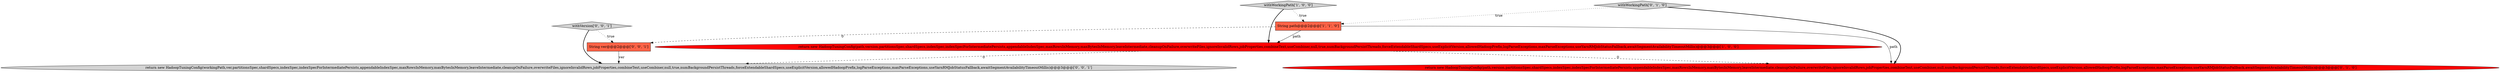 digraph {
3 [style = filled, label = "withWorkingPath['0', '1', '0']", fillcolor = lightgray, shape = diamond image = "AAA0AAABBB2BBB"];
2 [style = filled, label = "withWorkingPath['1', '0', '0']", fillcolor = lightgray, shape = diamond image = "AAA0AAABBB1BBB"];
5 [style = filled, label = "return new HadoopTuningConfig(workingPath,ver,partitionsSpec,shardSpecs,indexSpec,indexSpecForIntermediatePersists,appendableIndexSpec,maxRowsInMemory,maxBytesInMemory,leaveIntermediate,cleanupOnFailure,overwriteFiles,ignoreInvalidRows,jobProperties,combineText,useCombiner,null,true,numBackgroundPersistThreads,forceExtendableShardSpecs,useExplicitVersion,allowedHadoopPrefix,logParseExceptions,maxParseExceptions,useYarnRMJobStatusFallback,awaitSegmentAvailabilityTimeoutMillis)@@@3@@@['0', '0', '1']", fillcolor = lightgray, shape = ellipse image = "AAA0AAABBB3BBB"];
6 [style = filled, label = "String ver@@@2@@@['0', '0', '1']", fillcolor = tomato, shape = box image = "AAA0AAABBB3BBB"];
7 [style = filled, label = "withVersion['0', '0', '1']", fillcolor = lightgray, shape = diamond image = "AAA0AAABBB3BBB"];
0 [style = filled, label = "return new HadoopTuningConfig(path,version,partitionsSpec,shardSpecs,indexSpec,indexSpecForIntermediatePersists,appendableIndexSpec,maxRowsInMemory,maxBytesInMemory,leaveIntermediate,cleanupOnFailure,overwriteFiles,ignoreInvalidRows,jobProperties,combineText,useCombiner,null,true,numBackgroundPersistThreads,forceExtendableShardSpecs,useExplicitVersion,allowedHadoopPrefix,logParseExceptions,maxParseExceptions,useYarnRMJobStatusFallback,awaitSegmentAvailabilityTimeoutMillis)@@@3@@@['1', '0', '0']", fillcolor = red, shape = ellipse image = "AAA1AAABBB1BBB"];
1 [style = filled, label = "String path@@@2@@@['1', '1', '0']", fillcolor = tomato, shape = box image = "AAA0AAABBB1BBB"];
4 [style = filled, label = "return new HadoopTuningConfig(path,version,partitionsSpec,shardSpecs,indexSpec,indexSpecForIntermediatePersists,appendableIndexSpec,maxRowsInMemory,maxBytesInMemory,leaveIntermediate,cleanupOnFailure,overwriteFiles,ignoreInvalidRows,jobProperties,combineText,useCombiner,null,numBackgroundPersistThreads,forceExtendableShardSpecs,useExplicitVersion,allowedHadoopPrefix,logParseExceptions,maxParseExceptions,useYarnRMJobStatusFallback,awaitSegmentAvailabilityTimeoutMillis)@@@3@@@['0', '1', '0']", fillcolor = red, shape = ellipse image = "AAA1AAABBB2BBB"];
7->6 [style = dotted, label="true"];
7->5 [style = bold, label=""];
2->0 [style = bold, label=""];
0->4 [style = dashed, label="0"];
0->5 [style = dashed, label="0"];
2->1 [style = dotted, label="true"];
3->1 [style = dotted, label="true"];
1->4 [style = solid, label="path"];
1->0 [style = solid, label="path"];
6->5 [style = solid, label="ver"];
3->4 [style = bold, label=""];
1->6 [style = dashed, label="0"];
}
